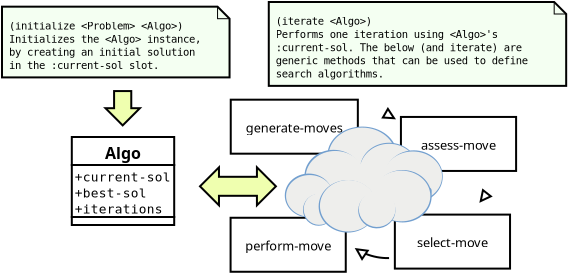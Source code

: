 <?xml version="1.0" encoding="UTF-8"?>
<dia:diagram xmlns:dia="http://www.lysator.liu.se/~alla/dia/">
  <dia:layer name="Background" visible="true" active="true">
    <dia:object type="UML - Class" version="0" id="O0">
      <dia:attribute name="obj_pos">
        <dia:point val="9.913,14.267"/>
      </dia:attribute>
      <dia:attribute name="obj_bb">
        <dia:rectangle val="9.863,14.217;15.083,18.717"/>
      </dia:attribute>
      <dia:attribute name="elem_corner">
        <dia:point val="9.913,14.267"/>
      </dia:attribute>
      <dia:attribute name="elem_width">
        <dia:real val="5.12"/>
      </dia:attribute>
      <dia:attribute name="elem_height">
        <dia:real val="4.4"/>
      </dia:attribute>
      <dia:attribute name="name">
        <dia:string>#Algo#</dia:string>
      </dia:attribute>
      <dia:attribute name="stereotype">
        <dia:string>##</dia:string>
      </dia:attribute>
      <dia:attribute name="comment">
        <dia:string>##</dia:string>
      </dia:attribute>
      <dia:attribute name="abstract">
        <dia:boolean val="false"/>
      </dia:attribute>
      <dia:attribute name="suppress_attributes">
        <dia:boolean val="false"/>
      </dia:attribute>
      <dia:attribute name="suppress_operations">
        <dia:boolean val="false"/>
      </dia:attribute>
      <dia:attribute name="visible_attributes">
        <dia:boolean val="true"/>
      </dia:attribute>
      <dia:attribute name="visible_operations">
        <dia:boolean val="true"/>
      </dia:attribute>
      <dia:attribute name="visible_comments">
        <dia:boolean val="false"/>
      </dia:attribute>
      <dia:attribute name="wrap_operations">
        <dia:boolean val="true"/>
      </dia:attribute>
      <dia:attribute name="wrap_after_char">
        <dia:int val="40"/>
      </dia:attribute>
      <dia:attribute name="comment_line_length">
        <dia:int val="17"/>
      </dia:attribute>
      <dia:attribute name="comment_tagging">
        <dia:boolean val="false"/>
      </dia:attribute>
      <dia:attribute name="line_width">
        <dia:real val="0.1"/>
      </dia:attribute>
      <dia:attribute name="line_color">
        <dia:color val="#000000"/>
      </dia:attribute>
      <dia:attribute name="fill_color">
        <dia:color val="#ffffff"/>
      </dia:attribute>
      <dia:attribute name="text_color">
        <dia:color val="#000000"/>
      </dia:attribute>
      <dia:attribute name="normal_font">
        <dia:font family="monospace" style="0" name="Courier"/>
      </dia:attribute>
      <dia:attribute name="abstract_font">
        <dia:font family="monospace" style="88" name="Courier-BoldOblique"/>
      </dia:attribute>
      <dia:attribute name="polymorphic_font">
        <dia:font family="monospace" style="8" name="Courier-Oblique"/>
      </dia:attribute>
      <dia:attribute name="classname_font">
        <dia:font family="sans" style="80" name="Helvetica-Bold"/>
      </dia:attribute>
      <dia:attribute name="abstract_classname_font">
        <dia:font family="sans" style="88" name="Helvetica-BoldOblique"/>
      </dia:attribute>
      <dia:attribute name="comment_font">
        <dia:font family="sans" style="8" name="Helvetica-Oblique"/>
      </dia:attribute>
      <dia:attribute name="normal_font_height">
        <dia:real val="0.8"/>
      </dia:attribute>
      <dia:attribute name="polymorphic_font_height">
        <dia:real val="0.8"/>
      </dia:attribute>
      <dia:attribute name="abstract_font_height">
        <dia:real val="0.8"/>
      </dia:attribute>
      <dia:attribute name="classname_font_height">
        <dia:real val="1"/>
      </dia:attribute>
      <dia:attribute name="abstract_classname_font_height">
        <dia:real val="1"/>
      </dia:attribute>
      <dia:attribute name="comment_font_height">
        <dia:real val="0.7"/>
      </dia:attribute>
      <dia:attribute name="attributes">
        <dia:composite type="umlattribute">
          <dia:attribute name="name">
            <dia:string>#current-sol#</dia:string>
          </dia:attribute>
          <dia:attribute name="type">
            <dia:string>##</dia:string>
          </dia:attribute>
          <dia:attribute name="value">
            <dia:string>##</dia:string>
          </dia:attribute>
          <dia:attribute name="comment">
            <dia:string>##</dia:string>
          </dia:attribute>
          <dia:attribute name="visibility">
            <dia:enum val="0"/>
          </dia:attribute>
          <dia:attribute name="abstract">
            <dia:boolean val="false"/>
          </dia:attribute>
          <dia:attribute name="class_scope">
            <dia:boolean val="false"/>
          </dia:attribute>
        </dia:composite>
        <dia:composite type="umlattribute">
          <dia:attribute name="name">
            <dia:string>#best-sol#</dia:string>
          </dia:attribute>
          <dia:attribute name="type">
            <dia:string>##</dia:string>
          </dia:attribute>
          <dia:attribute name="value">
            <dia:string>##</dia:string>
          </dia:attribute>
          <dia:attribute name="comment">
            <dia:string>##</dia:string>
          </dia:attribute>
          <dia:attribute name="visibility">
            <dia:enum val="0"/>
          </dia:attribute>
          <dia:attribute name="abstract">
            <dia:boolean val="false"/>
          </dia:attribute>
          <dia:attribute name="class_scope">
            <dia:boolean val="false"/>
          </dia:attribute>
        </dia:composite>
        <dia:composite type="umlattribute">
          <dia:attribute name="name">
            <dia:string>#iterations#</dia:string>
          </dia:attribute>
          <dia:attribute name="type">
            <dia:string>##</dia:string>
          </dia:attribute>
          <dia:attribute name="value">
            <dia:string>##</dia:string>
          </dia:attribute>
          <dia:attribute name="comment">
            <dia:string>##</dia:string>
          </dia:attribute>
          <dia:attribute name="visibility">
            <dia:enum val="0"/>
          </dia:attribute>
          <dia:attribute name="abstract">
            <dia:boolean val="false"/>
          </dia:attribute>
          <dia:attribute name="class_scope">
            <dia:boolean val="false"/>
          </dia:attribute>
        </dia:composite>
      </dia:attribute>
      <dia:attribute name="operations"/>
      <dia:attribute name="template">
        <dia:boolean val="false"/>
      </dia:attribute>
      <dia:attribute name="templates"/>
    </dia:object>
    <dia:object type="UML - Note" version="0" id="O1">
      <dia:attribute name="obj_pos">
        <dia:point val="19.762,7.517"/>
      </dia:attribute>
      <dia:attribute name="obj_bb">
        <dia:rectangle val="19.712,7.467;34.682,11.762"/>
      </dia:attribute>
      <dia:attribute name="meta">
        <dia:composite type="dict"/>
      </dia:attribute>
      <dia:attribute name="elem_corner">
        <dia:point val="19.762,7.517"/>
      </dia:attribute>
      <dia:attribute name="elem_width">
        <dia:real val="14.87"/>
      </dia:attribute>
      <dia:attribute name="elem_height">
        <dia:real val="4.195"/>
      </dia:attribute>
      <dia:attribute name="line_width">
        <dia:real val="0.1"/>
      </dia:attribute>
      <dia:attribute name="line_colour">
        <dia:color val="#000000"/>
      </dia:attribute>
      <dia:attribute name="fill_colour">
        <dia:color val="#f4fff2"/>
      </dia:attribute>
      <dia:attribute name="text">
        <dia:composite type="text">
          <dia:attribute name="string">
            <dia:string>#(iterate &lt;Algo&gt;)
Performs one iteration using &lt;Algo&gt;'s
:current-sol. The below (and iterate) are  
generic methods that can be used to define  
search algorithms.#</dia:string>
          </dia:attribute>
          <dia:attribute name="font">
            <dia:font family="monospace" style="0" name="Courier"/>
          </dia:attribute>
          <dia:attribute name="height">
            <dia:real val="0.659"/>
          </dia:attribute>
          <dia:attribute name="pos">
            <dia:point val="20.112,8.657"/>
          </dia:attribute>
          <dia:attribute name="color">
            <dia:color val="#000000"/>
          </dia:attribute>
          <dia:attribute name="alignment">
            <dia:enum val="0"/>
          </dia:attribute>
        </dia:composite>
      </dia:attribute>
    </dia:object>
    <dia:object type="UML - Note" version="0" id="O2">
      <dia:attribute name="obj_pos">
        <dia:point val="6.423,7.752"/>
      </dia:attribute>
      <dia:attribute name="obj_bb">
        <dia:rectangle val="6.373,7.702;17.85,11.338"/>
      </dia:attribute>
      <dia:attribute name="meta">
        <dia:composite type="dict"/>
      </dia:attribute>
      <dia:attribute name="elem_corner">
        <dia:point val="6.423,7.752"/>
      </dia:attribute>
      <dia:attribute name="elem_width">
        <dia:real val="11.377"/>
      </dia:attribute>
      <dia:attribute name="elem_height">
        <dia:real val="3.536"/>
      </dia:attribute>
      <dia:attribute name="line_width">
        <dia:real val="0.1"/>
      </dia:attribute>
      <dia:attribute name="line_colour">
        <dia:color val="#000000"/>
      </dia:attribute>
      <dia:attribute name="fill_colour">
        <dia:color val="#f4fff2"/>
      </dia:attribute>
      <dia:attribute name="text">
        <dia:composite type="text">
          <dia:attribute name="string">
            <dia:string>#(initialize &lt;Problem&gt; &lt;Algo&gt;)
Initializes the &lt;Algo&gt; instance, 
by creating an initial solution 
in the :current-sol slot.#</dia:string>
          </dia:attribute>
          <dia:attribute name="font">
            <dia:font family="monospace" style="0" name="Courier"/>
          </dia:attribute>
          <dia:attribute name="height">
            <dia:real val="0.659"/>
          </dia:attribute>
          <dia:attribute name="pos">
            <dia:point val="6.773,8.892"/>
          </dia:attribute>
          <dia:attribute name="color">
            <dia:color val="#000000"/>
          </dia:attribute>
          <dia:attribute name="alignment">
            <dia:enum val="0"/>
          </dia:attribute>
        </dia:composite>
      </dia:attribute>
    </dia:object>
    <dia:object type="Flowchart - Box" version="0" id="O3">
      <dia:attribute name="obj_pos">
        <dia:point val="17.86,12.401"/>
      </dia:attribute>
      <dia:attribute name="obj_bb">
        <dia:rectangle val="17.81,12.351;24.265,15.151"/>
      </dia:attribute>
      <dia:attribute name="elem_corner">
        <dia:point val="17.86,12.401"/>
      </dia:attribute>
      <dia:attribute name="elem_width">
        <dia:real val="6.355"/>
      </dia:attribute>
      <dia:attribute name="elem_height">
        <dia:real val="2.7"/>
      </dia:attribute>
      <dia:attribute name="show_background">
        <dia:boolean val="true"/>
      </dia:attribute>
      <dia:attribute name="padding">
        <dia:real val="0.5"/>
      </dia:attribute>
      <dia:attribute name="text">
        <dia:composite type="text">
          <dia:attribute name="string">
            <dia:string>#generate-moves#</dia:string>
          </dia:attribute>
          <dia:attribute name="font">
            <dia:font family="sans" style="0" name="Helvetica"/>
          </dia:attribute>
          <dia:attribute name="height">
            <dia:real val="0.8"/>
          </dia:attribute>
          <dia:attribute name="pos">
            <dia:point val="21.037,13.946"/>
          </dia:attribute>
          <dia:attribute name="color">
            <dia:color val="#000000"/>
          </dia:attribute>
          <dia:attribute name="alignment">
            <dia:enum val="1"/>
          </dia:attribute>
        </dia:composite>
      </dia:attribute>
    </dia:object>
    <dia:object type="Flowchart - Box" version="0" id="O4">
      <dia:attribute name="obj_pos">
        <dia:point val="26.369,13.264"/>
      </dia:attribute>
      <dia:attribute name="obj_bb">
        <dia:rectangle val="26.319,13.214;32.178,16.014"/>
      </dia:attribute>
      <dia:attribute name="elem_corner">
        <dia:point val="26.369,13.264"/>
      </dia:attribute>
      <dia:attribute name="elem_width">
        <dia:real val="5.759"/>
      </dia:attribute>
      <dia:attribute name="elem_height">
        <dia:real val="2.7"/>
      </dia:attribute>
      <dia:attribute name="show_background">
        <dia:boolean val="true"/>
      </dia:attribute>
      <dia:attribute name="padding">
        <dia:real val="0.5"/>
      </dia:attribute>
      <dia:attribute name="text">
        <dia:composite type="text">
          <dia:attribute name="string">
            <dia:string>#assess-move#</dia:string>
          </dia:attribute>
          <dia:attribute name="font">
            <dia:font family="sans" style="0" name="Helvetica"/>
          </dia:attribute>
          <dia:attribute name="height">
            <dia:real val="0.8"/>
          </dia:attribute>
          <dia:attribute name="pos">
            <dia:point val="29.248,14.809"/>
          </dia:attribute>
          <dia:attribute name="color">
            <dia:color val="#000000"/>
          </dia:attribute>
          <dia:attribute name="alignment">
            <dia:enum val="1"/>
          </dia:attribute>
        </dia:composite>
      </dia:attribute>
    </dia:object>
    <dia:object type="Flowchart - Box" version="0" id="O5">
      <dia:attribute name="obj_pos">
        <dia:point val="26.066,18.147"/>
      </dia:attribute>
      <dia:attribute name="obj_bb">
        <dia:rectangle val="26.016,18.097;31.875,20.897"/>
      </dia:attribute>
      <dia:attribute name="elem_corner">
        <dia:point val="26.066,18.147"/>
      </dia:attribute>
      <dia:attribute name="elem_width">
        <dia:real val="5.759"/>
      </dia:attribute>
      <dia:attribute name="elem_height">
        <dia:real val="2.7"/>
      </dia:attribute>
      <dia:attribute name="show_background">
        <dia:boolean val="true"/>
      </dia:attribute>
      <dia:attribute name="padding">
        <dia:real val="0.5"/>
      </dia:attribute>
      <dia:attribute name="text">
        <dia:composite type="text">
          <dia:attribute name="string">
            <dia:string>#select-move#</dia:string>
          </dia:attribute>
          <dia:attribute name="font">
            <dia:font family="sans" style="0" name="Helvetica"/>
          </dia:attribute>
          <dia:attribute name="height">
            <dia:real val="0.8"/>
          </dia:attribute>
          <dia:attribute name="pos">
            <dia:point val="28.945,19.692"/>
          </dia:attribute>
          <dia:attribute name="color">
            <dia:color val="#000000"/>
          </dia:attribute>
          <dia:attribute name="alignment">
            <dia:enum val="1"/>
          </dia:attribute>
        </dia:composite>
      </dia:attribute>
    </dia:object>
    <dia:object type="Flowchart - Box" version="0" id="O6">
      <dia:attribute name="obj_pos">
        <dia:point val="17.852,18.305"/>
      </dia:attribute>
      <dia:attribute name="obj_bb">
        <dia:rectangle val="17.802,18.256;23.661,21.055"/>
      </dia:attribute>
      <dia:attribute name="elem_corner">
        <dia:point val="17.852,18.305"/>
      </dia:attribute>
      <dia:attribute name="elem_width">
        <dia:real val="5.759"/>
      </dia:attribute>
      <dia:attribute name="elem_height">
        <dia:real val="2.7"/>
      </dia:attribute>
      <dia:attribute name="show_background">
        <dia:boolean val="true"/>
      </dia:attribute>
      <dia:attribute name="padding">
        <dia:real val="0.5"/>
      </dia:attribute>
      <dia:attribute name="text">
        <dia:composite type="text">
          <dia:attribute name="string">
            <dia:string>#perform-move#</dia:string>
          </dia:attribute>
          <dia:attribute name="font">
            <dia:font family="sans" style="0" name="Helvetica"/>
          </dia:attribute>
          <dia:attribute name="height">
            <dia:real val="0.8"/>
          </dia:attribute>
          <dia:attribute name="pos">
            <dia:point val="20.731,19.851"/>
          </dia:attribute>
          <dia:attribute name="color">
            <dia:color val="#000000"/>
          </dia:attribute>
          <dia:attribute name="alignment">
            <dia:enum val="1"/>
          </dia:attribute>
        </dia:composite>
      </dia:attribute>
    </dia:object>
    <dia:group>
      <dia:group>
        <dia:object type="Standard - Beziergon" version="0" id="O7">
          <dia:attribute name="obj_pos">
            <dia:point val="25.977,15.171"/>
          </dia:attribute>
          <dia:attribute name="obj_bb">
            <dia:rectangle val="22.696,13.746;26.177,16.596"/>
          </dia:attribute>
          <dia:attribute name="bez_points">
            <dia:point val="25.977,15.171"/>
            <dia:point val="25.977,15.848"/>
            <dia:point val="25.287,16.396"/>
            <dia:point val="24.436,16.396"/>
            <dia:point val="23.585,16.396"/>
            <dia:point val="22.896,15.848"/>
            <dia:point val="22.896,15.171"/>
            <dia:point val="22.896,14.495"/>
            <dia:point val="23.585,13.946"/>
            <dia:point val="24.436,13.946"/>
            <dia:point val="25.287,13.946"/>
            <dia:point val="25.977,14.495"/>
          </dia:attribute>
          <dia:attribute name="corner_types">
            <dia:enum val="-1228352448"/>
            <dia:enum val="0"/>
            <dia:enum val="0"/>
            <dia:enum val="0"/>
            <dia:enum val="0"/>
          </dia:attribute>
          <dia:attribute name="line_color">
            <dia:color val="#729fcf"/>
          </dia:attribute>
          <dia:attribute name="line_width">
            <dia:real val="0.4"/>
          </dia:attribute>
          <dia:attribute name="inner_color">
            <dia:color val="#729fcf"/>
          </dia:attribute>
          <dia:attribute name="show_background">
            <dia:boolean val="true"/>
          </dia:attribute>
        </dia:object>
        <dia:object type="Standard - Beziergon" version="0" id="O8">
          <dia:attribute name="obj_pos">
            <dia:point val="25.908,15.213"/>
          </dia:attribute>
          <dia:attribute name="obj_bb">
            <dia:rectangle val="22.752,13.797;26.108,16.629"/>
          </dia:attribute>
          <dia:attribute name="bez_points">
            <dia:point val="25.908,15.213"/>
            <dia:point val="25.908,15.885"/>
            <dia:point val="25.247,16.429"/>
            <dia:point val="24.43,16.429"/>
            <dia:point val="23.614,16.429"/>
            <dia:point val="22.952,15.885"/>
            <dia:point val="22.952,15.213"/>
            <dia:point val="22.952,14.542"/>
            <dia:point val="23.614,13.997"/>
            <dia:point val="24.43,13.997"/>
            <dia:point val="25.247,13.997"/>
            <dia:point val="25.908,14.542"/>
          </dia:attribute>
          <dia:attribute name="corner_types">
            <dia:enum val="-1228352448"/>
            <dia:enum val="0"/>
            <dia:enum val="0"/>
            <dia:enum val="0"/>
            <dia:enum val="0"/>
          </dia:attribute>
          <dia:attribute name="line_color">
            <dia:color val="#eeeeec"/>
          </dia:attribute>
          <dia:attribute name="line_width">
            <dia:real val="0.4"/>
          </dia:attribute>
          <dia:attribute name="inner_color">
            <dia:color val="#eeeeec"/>
          </dia:attribute>
          <dia:attribute name="show_background">
            <dia:boolean val="true"/>
          </dia:attribute>
        </dia:object>
        <dia:object type="Standard - Beziergon" version="0" id="O9">
          <dia:attribute name="obj_pos">
            <dia:point val="26.04,16.724"/>
          </dia:attribute>
          <dia:attribute name="obj_bb">
            <dia:rectangle val="23.34,15.413;26.24,18.035"/>
          </dia:attribute>
          <dia:attribute name="bez_points">
            <dia:point val="26.04,16.724"/>
            <dia:point val="26.04,17.338"/>
            <dia:point val="25.48,17.835"/>
            <dia:point val="24.79,17.835"/>
            <dia:point val="24.099,17.835"/>
            <dia:point val="23.54,17.338"/>
            <dia:point val="23.54,16.724"/>
            <dia:point val="23.54,16.11"/>
            <dia:point val="24.099,15.613"/>
            <dia:point val="24.79,15.613"/>
            <dia:point val="25.48,15.613"/>
            <dia:point val="26.04,16.11"/>
          </dia:attribute>
          <dia:attribute name="corner_types">
            <dia:enum val="-1228352448"/>
            <dia:enum val="0"/>
            <dia:enum val="0"/>
            <dia:enum val="0"/>
            <dia:enum val="0"/>
          </dia:attribute>
          <dia:attribute name="line_color">
            <dia:color val="#eeeeec"/>
          </dia:attribute>
          <dia:attribute name="line_width">
            <dia:real val="0.4"/>
          </dia:attribute>
          <dia:attribute name="inner_color">
            <dia:color val="#eeeeec"/>
          </dia:attribute>
          <dia:attribute name="show_background">
            <dia:boolean val="true"/>
          </dia:attribute>
        </dia:object>
        <dia:object type="Standard - Beziergon" version="0" id="O10">
          <dia:attribute name="obj_pos">
            <dia:point val="27.025,15.866"/>
          </dia:attribute>
          <dia:attribute name="obj_bb">
            <dia:rectangle val="24.325,14.554;27.225,17.177"/>
          </dia:attribute>
          <dia:attribute name="bez_points">
            <dia:point val="27.025,15.866"/>
            <dia:point val="27.025,16.479"/>
            <dia:point val="26.465,16.977"/>
            <dia:point val="25.775,16.977"/>
            <dia:point val="25.084,16.977"/>
            <dia:point val="24.525,16.479"/>
            <dia:point val="24.525,15.866"/>
            <dia:point val="24.525,15.252"/>
            <dia:point val="25.084,14.754"/>
            <dia:point val="25.775,14.754"/>
            <dia:point val="26.465,14.754"/>
            <dia:point val="27.025,15.252"/>
            <dia:point val="27.025,15.866"/>
            <dia:point val="27.025,15.866"/>
            <dia:point val="27.025,15.252"/>
          </dia:attribute>
          <dia:attribute name="corner_types">
            <dia:enum val="-1228352440"/>
            <dia:enum val="0"/>
            <dia:enum val="0"/>
            <dia:enum val="0"/>
            <dia:enum val="0"/>
            <dia:enum val="0"/>
          </dia:attribute>
          <dia:attribute name="line_color">
            <dia:color val="#729fcf"/>
          </dia:attribute>
          <dia:attribute name="line_width">
            <dia:real val="0.4"/>
          </dia:attribute>
          <dia:attribute name="inner_color">
            <dia:color val="#729fcf"/>
          </dia:attribute>
          <dia:attribute name="show_background">
            <dia:boolean val="true"/>
          </dia:attribute>
        </dia:object>
        <dia:object type="Standard - Beziergon" version="0" id="O11">
          <dia:attribute name="obj_pos">
            <dia:point val="24.247,16.219"/>
          </dia:attribute>
          <dia:attribute name="obj_bb">
            <dia:rectangle val="21.547,14.908;24.447,17.53"/>
          </dia:attribute>
          <dia:attribute name="bez_points">
            <dia:point val="24.247,16.219"/>
            <dia:point val="24.247,16.833"/>
            <dia:point val="23.687,17.33"/>
            <dia:point val="22.997,17.33"/>
            <dia:point val="22.306,17.33"/>
            <dia:point val="21.747,16.833"/>
            <dia:point val="21.747,16.219"/>
            <dia:point val="21.747,15.605"/>
            <dia:point val="22.306,15.108"/>
            <dia:point val="22.997,15.108"/>
            <dia:point val="23.687,15.108"/>
            <dia:point val="24.247,15.605"/>
          </dia:attribute>
          <dia:attribute name="corner_types">
            <dia:enum val="-1228352448"/>
            <dia:enum val="0"/>
            <dia:enum val="0"/>
            <dia:enum val="0"/>
            <dia:enum val="0"/>
          </dia:attribute>
          <dia:attribute name="line_color">
            <dia:color val="#729fcf"/>
          </dia:attribute>
          <dia:attribute name="line_width">
            <dia:real val="0.4"/>
          </dia:attribute>
          <dia:attribute name="inner_color">
            <dia:color val="#729fcf"/>
          </dia:attribute>
          <dia:attribute name="show_background">
            <dia:boolean val="true"/>
          </dia:attribute>
        </dia:object>
        <dia:object type="Standard - Beziergon" version="0" id="O12">
          <dia:attribute name="obj_pos">
            <dia:point val="24.368,16.276"/>
          </dia:attribute>
          <dia:attribute name="obj_bb">
            <dia:rectangle val="21.605,14.965;24.568,17.587"/>
          </dia:attribute>
          <dia:attribute name="bez_points">
            <dia:point val="24.368,16.276"/>
            <dia:point val="24.368,16.89"/>
            <dia:point val="23.794,17.387"/>
            <dia:point val="23.087,17.387"/>
            <dia:point val="22.379,17.387"/>
            <dia:point val="21.805,16.89"/>
            <dia:point val="21.805,16.276"/>
            <dia:point val="21.805,15.662"/>
            <dia:point val="22.379,15.165"/>
            <dia:point val="23.087,15.165"/>
            <dia:point val="23.794,15.165"/>
            <dia:point val="24.368,15.662"/>
          </dia:attribute>
          <dia:attribute name="corner_types">
            <dia:enum val="-1228352448"/>
            <dia:enum val="0"/>
            <dia:enum val="0"/>
            <dia:enum val="0"/>
            <dia:enum val="0"/>
          </dia:attribute>
          <dia:attribute name="line_color">
            <dia:color val="#eeeeec"/>
          </dia:attribute>
          <dia:attribute name="line_width">
            <dia:real val="0.4"/>
          </dia:attribute>
          <dia:attribute name="inner_color">
            <dia:color val="#eeeeec"/>
          </dia:attribute>
          <dia:attribute name="show_background">
            <dia:boolean val="true"/>
          </dia:attribute>
        </dia:object>
        <dia:object type="Standard - Beziergon" version="0" id="O13">
          <dia:attribute name="obj_pos">
            <dia:point val="22.757,17.191"/>
          </dia:attribute>
          <dia:attribute name="obj_bb">
            <dia:rectangle val="20.562,16.095;22.957,18.288"/>
          </dia:attribute>
          <dia:attribute name="bez_points">
            <dia:point val="22.757,17.191"/>
            <dia:point val="22.757,17.686"/>
            <dia:point val="22.31,18.088"/>
            <dia:point val="21.759,18.088"/>
            <dia:point val="21.209,18.088"/>
            <dia:point val="20.762,17.686"/>
            <dia:point val="20.762,17.191"/>
            <dia:point val="20.762,16.696"/>
            <dia:point val="21.209,16.295"/>
            <dia:point val="21.759,16.295"/>
            <dia:point val="22.31,16.295"/>
            <dia:point val="22.757,16.696"/>
            <dia:point val="22.757,17.191"/>
            <dia:point val="22.757,17.191"/>
            <dia:point val="22.757,16.696"/>
          </dia:attribute>
          <dia:attribute name="corner_types">
            <dia:enum val="-1228352440"/>
            <dia:enum val="0"/>
            <dia:enum val="0"/>
            <dia:enum val="0"/>
            <dia:enum val="0"/>
            <dia:enum val="0"/>
          </dia:attribute>
          <dia:attribute name="line_color">
            <dia:color val="#729fcf"/>
          </dia:attribute>
          <dia:attribute name="line_width">
            <dia:real val="0.4"/>
          </dia:attribute>
          <dia:attribute name="inner_color">
            <dia:color val="#729fcf"/>
          </dia:attribute>
          <dia:attribute name="show_background">
            <dia:boolean val="true"/>
          </dia:attribute>
        </dia:object>
        <dia:object type="Standard - Beziergon" version="0" id="O14">
          <dia:attribute name="obj_pos">
            <dia:point val="22.785,17.213"/>
          </dia:attribute>
          <dia:attribute name="obj_bb">
            <dia:rectangle val="20.626,16.17;22.985,18.255"/>
          </dia:attribute>
          <dia:attribute name="bez_points">
            <dia:point val="22.785,17.213"/>
            <dia:point val="22.785,17.678"/>
            <dia:point val="22.346,18.055"/>
            <dia:point val="21.805,18.055"/>
            <dia:point val="21.264,18.055"/>
            <dia:point val="20.826,17.678"/>
            <dia:point val="20.826,17.213"/>
            <dia:point val="20.826,16.747"/>
            <dia:point val="21.264,16.37"/>
            <dia:point val="21.805,16.37"/>
            <dia:point val="22.346,16.37"/>
            <dia:point val="22.785,16.747"/>
            <dia:point val="22.785,17.213"/>
            <dia:point val="22.785,17.213"/>
            <dia:point val="22.785,16.747"/>
          </dia:attribute>
          <dia:attribute name="corner_types">
            <dia:enum val="-1228352440"/>
            <dia:enum val="0"/>
            <dia:enum val="0"/>
            <dia:enum val="0"/>
            <dia:enum val="0"/>
            <dia:enum val="0"/>
          </dia:attribute>
          <dia:attribute name="line_color">
            <dia:color val="#eeeeec"/>
          </dia:attribute>
          <dia:attribute name="line_width">
            <dia:real val="0.4"/>
          </dia:attribute>
          <dia:attribute name="inner_color">
            <dia:color val="#eeeeec"/>
          </dia:attribute>
          <dia:attribute name="show_background">
            <dia:boolean val="true"/>
          </dia:attribute>
        </dia:object>
        <dia:object type="Standard - Beziergon" version="0" id="O15">
          <dia:attribute name="obj_pos">
            <dia:point val="27.046,15.972"/>
          </dia:attribute>
          <dia:attribute name="obj_bb">
            <dia:rectangle val="24.302,14.607;27.246,17.337"/>
          </dia:attribute>
          <dia:attribute name="bez_points">
            <dia:point val="27.046,15.972"/>
            <dia:point val="27.046,16.616"/>
            <dia:point val="26.477,17.137"/>
            <dia:point val="25.774,17.137"/>
            <dia:point val="25.071,17.137"/>
            <dia:point val="24.502,16.616"/>
            <dia:point val="24.502,15.972"/>
            <dia:point val="24.502,15.329"/>
            <dia:point val="25.071,14.807"/>
            <dia:point val="25.774,14.807"/>
            <dia:point val="26.477,14.807"/>
            <dia:point val="27.046,15.329"/>
          </dia:attribute>
          <dia:attribute name="corner_types">
            <dia:enum val="-1228352448"/>
            <dia:enum val="0"/>
            <dia:enum val="0"/>
            <dia:enum val="0"/>
            <dia:enum val="0"/>
          </dia:attribute>
          <dia:attribute name="line_color">
            <dia:color val="#eeeeec"/>
          </dia:attribute>
          <dia:attribute name="line_width">
            <dia:real val="0.4"/>
          </dia:attribute>
          <dia:attribute name="inner_color">
            <dia:color val="#eeeeec"/>
          </dia:attribute>
          <dia:attribute name="show_background">
            <dia:boolean val="true"/>
          </dia:attribute>
        </dia:object>
        <dia:object type="Standard - Beziergon" version="0" id="O16">
          <dia:attribute name="obj_pos">
            <dia:point val="28.262,16.244"/>
          </dia:attribute>
          <dia:attribute name="obj_bb">
            <dia:rectangle val="25.562,14.933;28.462,17.556"/>
          </dia:attribute>
          <dia:attribute name="bez_points">
            <dia:point val="28.262,16.244"/>
            <dia:point val="28.262,16.858"/>
            <dia:point val="27.703,17.356"/>
            <dia:point val="27.012,17.356"/>
            <dia:point val="26.322,17.356"/>
            <dia:point val="25.762,16.858"/>
            <dia:point val="25.762,16.244"/>
            <dia:point val="25.762,15.631"/>
            <dia:point val="26.322,15.133"/>
            <dia:point val="27.012,15.133"/>
            <dia:point val="27.703,15.133"/>
            <dia:point val="28.262,15.631"/>
          </dia:attribute>
          <dia:attribute name="corner_types">
            <dia:enum val="-1228352448"/>
            <dia:enum val="0"/>
            <dia:enum val="0"/>
            <dia:enum val="0"/>
            <dia:enum val="0"/>
          </dia:attribute>
          <dia:attribute name="line_color">
            <dia:color val="#729fcf"/>
          </dia:attribute>
          <dia:attribute name="line_width">
            <dia:real val="0.4"/>
          </dia:attribute>
          <dia:attribute name="inner_color">
            <dia:color val="#729fcf"/>
          </dia:attribute>
          <dia:attribute name="show_background">
            <dia:boolean val="true"/>
          </dia:attribute>
        </dia:object>
        <dia:object type="Standard - Beziergon" version="0" id="O17">
          <dia:attribute name="obj_pos">
            <dia:point val="28.225,16.24"/>
          </dia:attribute>
          <dia:attribute name="obj_bb">
            <dia:rectangle val="25.507,14.991;28.425,17.489"/>
          </dia:attribute>
          <dia:attribute name="bez_points">
            <dia:point val="28.225,16.24"/>
            <dia:point val="28.225,16.819"/>
            <dia:point val="27.661,17.289"/>
            <dia:point val="26.966,17.289"/>
            <dia:point val="26.271,17.289"/>
            <dia:point val="25.707,16.819"/>
            <dia:point val="25.707,16.24"/>
            <dia:point val="25.707,15.661"/>
            <dia:point val="26.271,15.191"/>
            <dia:point val="26.966,15.191"/>
            <dia:point val="27.661,15.191"/>
            <dia:point val="28.225,15.661"/>
          </dia:attribute>
          <dia:attribute name="corner_types">
            <dia:enum val="-1228352448"/>
            <dia:enum val="0"/>
            <dia:enum val="0"/>
            <dia:enum val="0"/>
            <dia:enum val="0"/>
          </dia:attribute>
          <dia:attribute name="line_color">
            <dia:color val="#eeeeec"/>
          </dia:attribute>
          <dia:attribute name="line_width">
            <dia:real val="0.4"/>
          </dia:attribute>
          <dia:attribute name="inner_color">
            <dia:color val="#eeeeec"/>
          </dia:attribute>
          <dia:attribute name="show_background">
            <dia:boolean val="true"/>
          </dia:attribute>
        </dia:object>
        <dia:object type="Standard - Beziergon" version="0" id="O18">
          <dia:attribute name="obj_pos">
            <dia:point val="22.833,17.911"/>
          </dia:attribute>
          <dia:attribute name="obj_bb">
            <dia:rectangle val="21.471,17.118;23.033,18.705"/>
          </dia:attribute>
          <dia:attribute name="bez_points">
            <dia:point val="22.833,17.911"/>
            <dia:point val="22.833,18.239"/>
            <dia:point val="22.573,18.505"/>
            <dia:point val="22.252,18.505"/>
            <dia:point val="21.931,18.505"/>
            <dia:point val="21.671,18.239"/>
            <dia:point val="21.671,17.911"/>
            <dia:point val="21.671,17.583"/>
            <dia:point val="21.931,17.318"/>
            <dia:point val="22.252,17.318"/>
            <dia:point val="22.573,17.318"/>
            <dia:point val="22.833,17.583"/>
          </dia:attribute>
          <dia:attribute name="corner_types">
            <dia:enum val="-1228352448"/>
            <dia:enum val="0"/>
            <dia:enum val="0"/>
            <dia:enum val="0"/>
            <dia:enum val="0"/>
          </dia:attribute>
          <dia:attribute name="line_color">
            <dia:color val="#729fcf"/>
          </dia:attribute>
          <dia:attribute name="line_width">
            <dia:real val="0.4"/>
          </dia:attribute>
          <dia:attribute name="inner_color">
            <dia:color val="#729fcf"/>
          </dia:attribute>
          <dia:attribute name="show_background">
            <dia:boolean val="true"/>
          </dia:attribute>
        </dia:object>
        <dia:object type="Standard - Beziergon" version="0" id="O19">
          <dia:attribute name="obj_pos">
            <dia:point val="22.85,17.874"/>
          </dia:attribute>
          <dia:attribute name="obj_bb">
            <dia:rectangle val="21.507,17.09;23.05,18.659"/>
          </dia:attribute>
          <dia:attribute name="bez_points">
            <dia:point val="22.85,17.874"/>
            <dia:point val="22.85,18.197"/>
            <dia:point val="22.594,18.459"/>
            <dia:point val="22.279,18.459"/>
            <dia:point val="21.963,18.459"/>
            <dia:point val="21.707,18.197"/>
            <dia:point val="21.707,17.874"/>
            <dia:point val="21.707,17.551"/>
            <dia:point val="21.963,17.29"/>
            <dia:point val="22.279,17.29"/>
            <dia:point val="22.594,17.29"/>
            <dia:point val="22.85,17.551"/>
            <dia:point val="22.85,17.874"/>
            <dia:point val="22.85,17.874"/>
            <dia:point val="22.85,17.551"/>
          </dia:attribute>
          <dia:attribute name="corner_types">
            <dia:enum val="-1228352440"/>
            <dia:enum val="0"/>
            <dia:enum val="0"/>
            <dia:enum val="0"/>
            <dia:enum val="0"/>
            <dia:enum val="0"/>
          </dia:attribute>
          <dia:attribute name="line_color">
            <dia:color val="#eeeeec"/>
          </dia:attribute>
          <dia:attribute name="line_width">
            <dia:real val="0.4"/>
          </dia:attribute>
          <dia:attribute name="inner_color">
            <dia:color val="#eeeeec"/>
          </dia:attribute>
          <dia:attribute name="show_background">
            <dia:boolean val="true"/>
          </dia:attribute>
        </dia:object>
        <dia:object type="Standard - Beziergon" version="0" id="O20">
          <dia:attribute name="obj_pos">
            <dia:point val="24.954,17.734"/>
          </dia:attribute>
          <dia:attribute name="obj_bb">
            <dia:rectangle val="22.254,16.423;25.154,19.046"/>
          </dia:attribute>
          <dia:attribute name="bez_points">
            <dia:point val="24.954,17.734"/>
            <dia:point val="24.954,18.348"/>
            <dia:point val="24.394,18.846"/>
            <dia:point val="23.704,18.846"/>
            <dia:point val="23.014,18.846"/>
            <dia:point val="22.454,18.348"/>
            <dia:point val="22.454,17.734"/>
            <dia:point val="22.454,17.121"/>
            <dia:point val="23.014,16.623"/>
            <dia:point val="23.704,16.623"/>
            <dia:point val="24.394,16.623"/>
            <dia:point val="24.954,17.121"/>
          </dia:attribute>
          <dia:attribute name="corner_types">
            <dia:enum val="-1228352448"/>
            <dia:enum val="0"/>
            <dia:enum val="0"/>
            <dia:enum val="0"/>
            <dia:enum val="0"/>
          </dia:attribute>
          <dia:attribute name="line_color">
            <dia:color val="#729fcf"/>
          </dia:attribute>
          <dia:attribute name="line_width">
            <dia:real val="0.4"/>
          </dia:attribute>
          <dia:attribute name="inner_color">
            <dia:color val="#729fcf"/>
          </dia:attribute>
          <dia:attribute name="show_background">
            <dia:boolean val="true"/>
          </dia:attribute>
        </dia:object>
        <dia:object type="Standard - Beziergon" version="0" id="O21">
          <dia:attribute name="obj_pos">
            <dia:point val="24.961,17.706"/>
          </dia:attribute>
          <dia:attribute name="obj_bb">
            <dia:rectangle val="22.32,16.418;25.161,18.993"/>
          </dia:attribute>
          <dia:attribute name="bez_points">
            <dia:point val="24.961,17.706"/>
            <dia:point val="24.961,18.306"/>
            <dia:point val="24.414,18.793"/>
            <dia:point val="23.74,18.793"/>
            <dia:point val="23.066,18.793"/>
            <dia:point val="22.52,18.306"/>
            <dia:point val="22.52,17.706"/>
            <dia:point val="22.52,17.105"/>
            <dia:point val="23.066,16.618"/>
            <dia:point val="23.74,16.618"/>
            <dia:point val="24.414,16.618"/>
            <dia:point val="24.961,17.105"/>
          </dia:attribute>
          <dia:attribute name="corner_types">
            <dia:enum val="-1228352448"/>
            <dia:enum val="0"/>
            <dia:enum val="0"/>
            <dia:enum val="0"/>
            <dia:enum val="0"/>
          </dia:attribute>
          <dia:attribute name="line_color">
            <dia:color val="#eeeeec"/>
          </dia:attribute>
          <dia:attribute name="line_width">
            <dia:real val="0.4"/>
          </dia:attribute>
          <dia:attribute name="inner_color">
            <dia:color val="#eeeeec"/>
          </dia:attribute>
          <dia:attribute name="show_background">
            <dia:boolean val="true"/>
          </dia:attribute>
        </dia:object>
        <dia:object type="Standard - Beziergon" version="0" id="O22">
          <dia:attribute name="obj_pos">
            <dia:point val="27.707,17.229"/>
          </dia:attribute>
          <dia:attribute name="obj_bb">
            <dia:rectangle val="25.006,15.918;27.907,18.541"/>
          </dia:attribute>
          <dia:attribute name="bez_points">
            <dia:point val="27.707,17.229"/>
            <dia:point val="27.707,17.843"/>
            <dia:point val="27.147,18.34"/>
            <dia:point val="26.457,18.34"/>
            <dia:point val="25.766,18.34"/>
            <dia:point val="25.206,17.843"/>
            <dia:point val="25.206,17.229"/>
            <dia:point val="25.206,16.616"/>
            <dia:point val="25.766,16.118"/>
            <dia:point val="26.457,16.118"/>
            <dia:point val="27.147,16.118"/>
            <dia:point val="27.707,16.616"/>
            <dia:point val="27.707,17.229"/>
            <dia:point val="27.707,17.229"/>
            <dia:point val="27.707,16.616"/>
          </dia:attribute>
          <dia:attribute name="corner_types">
            <dia:enum val="-1228352440"/>
            <dia:enum val="0"/>
            <dia:enum val="0"/>
            <dia:enum val="0"/>
            <dia:enum val="0"/>
            <dia:enum val="0"/>
          </dia:attribute>
          <dia:attribute name="line_color">
            <dia:color val="#729fcf"/>
          </dia:attribute>
          <dia:attribute name="line_width">
            <dia:real val="0.4"/>
          </dia:attribute>
          <dia:attribute name="inner_color">
            <dia:color val="#729fcf"/>
          </dia:attribute>
          <dia:attribute name="show_background">
            <dia:boolean val="true"/>
          </dia:attribute>
        </dia:object>
        <dia:object type="Standard - Beziergon" version="0" id="O23">
          <dia:attribute name="obj_pos">
            <dia:point val="27.64,17.215"/>
          </dia:attribute>
          <dia:attribute name="obj_bb">
            <dia:rectangle val="24.936,15.947;27.84,18.484"/>
          </dia:attribute>
          <dia:attribute name="bez_points">
            <dia:point val="27.64,17.215"/>
            <dia:point val="27.64,17.806"/>
            <dia:point val="27.079,18.284"/>
            <dia:point val="26.388,18.284"/>
            <dia:point val="25.696,18.284"/>
            <dia:point val="25.136,17.806"/>
            <dia:point val="25.136,17.215"/>
            <dia:point val="25.136,16.625"/>
            <dia:point val="25.696,16.147"/>
            <dia:point val="26.388,16.147"/>
            <dia:point val="27.079,16.147"/>
            <dia:point val="27.64,16.625"/>
          </dia:attribute>
          <dia:attribute name="corner_types">
            <dia:enum val="-1228352448"/>
            <dia:enum val="0"/>
            <dia:enum val="0"/>
            <dia:enum val="0"/>
            <dia:enum val="0"/>
          </dia:attribute>
          <dia:attribute name="line_color">
            <dia:color val="#eeeeec"/>
          </dia:attribute>
          <dia:attribute name="line_width">
            <dia:real val="0.4"/>
          </dia:attribute>
          <dia:attribute name="inner_color">
            <dia:color val="#eeeeec"/>
          </dia:attribute>
          <dia:attribute name="show_background">
            <dia:boolean val="true"/>
          </dia:attribute>
        </dia:object>
        <dia:object type="Standard - Beziergon" version="0" id="O24">
          <dia:attribute name="obj_pos">
            <dia:point val="25.285,18.627"/>
          </dia:attribute>
          <dia:attribute name="obj_bb">
            <dia:rectangle val="24.234,17.033;26.097,18.837"/>
          </dia:attribute>
          <dia:attribute name="bez_points">
            <dia:point val="25.285,18.627"/>
            <dia:point val="24.886,18.692"/>
            <dia:point val="24.51,18.436"/>
            <dia:point val="24.444,18.054"/>
            <dia:point val="24.378,17.672"/>
            <dia:point val="24.648,17.309"/>
            <dia:point val="25.046,17.244"/>
            <dia:point val="25.445,17.178"/>
            <dia:point val="25.821,17.434"/>
            <dia:point val="25.887,17.816"/>
            <dia:point val="25.953,18.198"/>
            <dia:point val="25.683,18.561"/>
          </dia:attribute>
          <dia:attribute name="corner_types">
            <dia:enum val="-1228352448"/>
            <dia:enum val="0"/>
            <dia:enum val="0"/>
            <dia:enum val="0"/>
            <dia:enum val="0"/>
          </dia:attribute>
          <dia:attribute name="line_color">
            <dia:color val="#729fcf"/>
          </dia:attribute>
          <dia:attribute name="line_width">
            <dia:real val="0.4"/>
          </dia:attribute>
          <dia:attribute name="inner_color">
            <dia:color val="#729fcf"/>
          </dia:attribute>
          <dia:attribute name="show_background">
            <dia:boolean val="true"/>
          </dia:attribute>
        </dia:object>
        <dia:object type="Standard - Beziergon" version="0" id="O25">
          <dia:attribute name="obj_pos">
            <dia:point val="25.3,18.557"/>
          </dia:attribute>
          <dia:attribute name="obj_bb">
            <dia:rectangle val="24.264,16.963;26.102,18.767"/>
          </dia:attribute>
          <dia:attribute name="bez_points">
            <dia:point val="25.3,18.557"/>
            <dia:point val="24.909,18.623"/>
            <dia:point val="24.538,18.366"/>
            <dia:point val="24.474,17.985"/>
            <dia:point val="24.409,17.603"/>
            <dia:point val="24.674,17.24"/>
            <dia:point val="25.066,17.174"/>
            <dia:point val="25.458,17.108"/>
            <dia:point val="25.828,17.364"/>
            <dia:point val="25.893,17.746"/>
            <dia:point val="25.957,18.128"/>
            <dia:point val="25.692,18.491"/>
          </dia:attribute>
          <dia:attribute name="corner_types">
            <dia:enum val="-1228352448"/>
            <dia:enum val="0"/>
            <dia:enum val="0"/>
            <dia:enum val="0"/>
            <dia:enum val="0"/>
          </dia:attribute>
          <dia:attribute name="line_color">
            <dia:color val="#eeeeec"/>
          </dia:attribute>
          <dia:attribute name="line_width">
            <dia:real val="0.4"/>
          </dia:attribute>
          <dia:attribute name="inner_color">
            <dia:color val="#eeeeec"/>
          </dia:attribute>
          <dia:attribute name="show_background">
            <dia:boolean val="true"/>
          </dia:attribute>
        </dia:object>
      </dia:group>
    </dia:group>
    <dia:object type="Standard - Arc" version="0" id="O26">
      <dia:attribute name="obj_pos">
        <dia:point val="24.43,13.013"/>
      </dia:attribute>
      <dia:attribute name="obj_bb">
        <dia:rectangle val="24.37,12.766;26.181,13.443"/>
      </dia:attribute>
      <dia:attribute name="conn_endpoints">
        <dia:point val="24.43,13.013"/>
        <dia:point val="26.122,13.384"/>
      </dia:attribute>
      <dia:attribute name="curve_distance">
        <dia:real val="-0.135"/>
      </dia:attribute>
      <dia:attribute name="end_arrow">
        <dia:enum val="2"/>
      </dia:attribute>
      <dia:attribute name="end_arrow_length">
        <dia:real val="0.5"/>
      </dia:attribute>
      <dia:attribute name="end_arrow_width">
        <dia:real val="0.5"/>
      </dia:attribute>
    </dia:object>
    <dia:object type="Standard - Arc" version="0" id="O27">
      <dia:attribute name="obj_pos">
        <dia:point val="30.862,16.314"/>
      </dia:attribute>
      <dia:attribute name="obj_bb">
        <dia:rectangle val="30.223,16.248;30.959,17.626"/>
      </dia:attribute>
      <dia:attribute name="conn_endpoints">
        <dia:point val="30.862,16.314"/>
        <dia:point val="30.29,17.56"/>
      </dia:attribute>
      <dia:attribute name="curve_distance">
        <dia:real val="-0.081"/>
      </dia:attribute>
      <dia:attribute name="end_arrow">
        <dia:enum val="2"/>
      </dia:attribute>
      <dia:attribute name="end_arrow_length">
        <dia:real val="0.5"/>
      </dia:attribute>
      <dia:attribute name="end_arrow_width">
        <dia:real val="0.5"/>
      </dia:attribute>
    </dia:object>
    <dia:object type="Standard - Arc" version="0" id="O28">
      <dia:attribute name="obj_pos">
        <dia:point val="25.777,20.322"/>
      </dia:attribute>
      <dia:attribute name="obj_bb">
        <dia:rectangle val="23.997,19.754;25.839,20.462"/>
      </dia:attribute>
      <dia:attribute name="conn_endpoints">
        <dia:point val="25.777,20.322"/>
        <dia:point val="24.059,19.817"/>
      </dia:attribute>
      <dia:attribute name="curve_distance">
        <dia:real val="-0.139"/>
      </dia:attribute>
      <dia:attribute name="end_arrow">
        <dia:enum val="2"/>
      </dia:attribute>
      <dia:attribute name="end_arrow_length">
        <dia:real val="0.5"/>
      </dia:attribute>
      <dia:attribute name="end_arrow_width">
        <dia:real val="0.5"/>
      </dia:attribute>
    </dia:object>
    <dia:object type="Geometric - Left-Right Arrow" version="1" id="O29">
      <dia:attribute name="obj_pos">
        <dia:point val="16.323,15.784"/>
      </dia:attribute>
      <dia:attribute name="obj_bb">
        <dia:rectangle val="16.253,15.663;20.189,17.802"/>
      </dia:attribute>
      <dia:attribute name="meta">
        <dia:composite type="dict"/>
      </dia:attribute>
      <dia:attribute name="elem_corner">
        <dia:point val="16.323,15.784"/>
      </dia:attribute>
      <dia:attribute name="elem_width">
        <dia:real val="3.795"/>
      </dia:attribute>
      <dia:attribute name="elem_height">
        <dia:real val="1.898"/>
      </dia:attribute>
      <dia:attribute name="line_width">
        <dia:real val="0.1"/>
      </dia:attribute>
      <dia:attribute name="line_colour">
        <dia:color val="#000000"/>
      </dia:attribute>
      <dia:attribute name="fill_colour">
        <dia:color val="#efffaf"/>
      </dia:attribute>
      <dia:attribute name="show_background">
        <dia:boolean val="true"/>
      </dia:attribute>
      <dia:attribute name="line_style">
        <dia:enum val="0"/>
        <dia:real val="1"/>
      </dia:attribute>
      <dia:attribute name="flip_horizontal">
        <dia:boolean val="false"/>
      </dia:attribute>
      <dia:attribute name="flip_vertical">
        <dia:boolean val="false"/>
      </dia:attribute>
      <dia:attribute name="subscale">
        <dia:real val="1"/>
      </dia:attribute>
    </dia:object>
    <dia:object type="Geometric - Down Arrow" version="1" id="O30">
      <dia:attribute name="obj_pos">
        <dia:point val="11.598,11.969"/>
      </dia:attribute>
      <dia:attribute name="obj_bb">
        <dia:rectangle val="11.477,11.919;13.436,13.758"/>
      </dia:attribute>
      <dia:attribute name="meta">
        <dia:composite type="dict"/>
      </dia:attribute>
      <dia:attribute name="elem_corner">
        <dia:point val="11.598,11.969"/>
      </dia:attribute>
      <dia:attribute name="elem_width">
        <dia:real val="1.718"/>
      </dia:attribute>
      <dia:attribute name="elem_height">
        <dia:real val="1.718"/>
      </dia:attribute>
      <dia:attribute name="line_width">
        <dia:real val="0.1"/>
      </dia:attribute>
      <dia:attribute name="line_colour">
        <dia:color val="#000000"/>
      </dia:attribute>
      <dia:attribute name="fill_colour">
        <dia:color val="#efffaf"/>
      </dia:attribute>
      <dia:attribute name="show_background">
        <dia:boolean val="true"/>
      </dia:attribute>
      <dia:attribute name="line_style">
        <dia:enum val="0"/>
        <dia:real val="1"/>
      </dia:attribute>
      <dia:attribute name="flip_horizontal">
        <dia:boolean val="false"/>
      </dia:attribute>
      <dia:attribute name="flip_vertical">
        <dia:boolean val="false"/>
      </dia:attribute>
      <dia:attribute name="subscale">
        <dia:real val="1"/>
      </dia:attribute>
    </dia:object>
  </dia:layer>
</dia:diagram>
